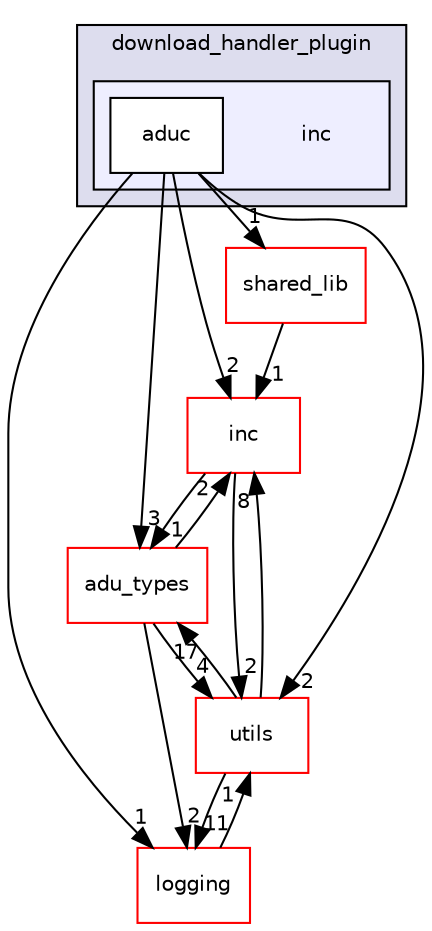 digraph "src/extensions/download_handlers/download_handler_plugin/inc" {
  compound=true
  node [ fontsize="10", fontname="Helvetica"];
  edge [ labelfontsize="10", labelfontname="Helvetica"];
  subgraph clusterdir_3f67ffc1db653de8014ee11d13276b89 {
    graph [ bgcolor="#ddddee", pencolor="black", label="download_handler_plugin" fontname="Helvetica", fontsize="10", URL="dir_3f67ffc1db653de8014ee11d13276b89.html"]
  subgraph clusterdir_66f822e644dd4b5c69ba038279102dfa {
    graph [ bgcolor="#eeeeff", pencolor="black", label="" URL="dir_66f822e644dd4b5c69ba038279102dfa.html"];
    dir_66f822e644dd4b5c69ba038279102dfa [shape=plaintext label="inc"];
    dir_35a7625dd09a79be0acc40a036dbc0a4 [shape=box label="aduc" color="black" fillcolor="white" style="filled" URL="dir_35a7625dd09a79be0acc40a036dbc0a4.html"];
  }
  }
  dir_6bc6ad22483805bbbda55258ad2a62ea [shape=box label="inc" fillcolor="white" style="filled" color="red" URL="dir_6bc6ad22483805bbbda55258ad2a62ea.html"];
  dir_2fa9b52a3673ed0f8fcfc3f4f3ae93e3 [shape=box label="adu_types" fillcolor="white" style="filled" color="red" URL="dir_2fa9b52a3673ed0f8fcfc3f4f3ae93e3.html"];
  dir_b3320b59a4aa4a7431bc8488b87009bf [shape=box label="logging" fillcolor="white" style="filled" color="red" URL="dir_b3320b59a4aa4a7431bc8488b87009bf.html"];
  dir_8d7f4a599028c5844c1d7e3964964518 [shape=box label="shared_lib" fillcolor="white" style="filled" color="red" URL="dir_8d7f4a599028c5844c1d7e3964964518.html"];
  dir_313caf1132e152dd9b58bea13a4052ca [shape=box label="utils" fillcolor="white" style="filled" color="red" URL="dir_313caf1132e152dd9b58bea13a4052ca.html"];
  dir_6bc6ad22483805bbbda55258ad2a62ea->dir_2fa9b52a3673ed0f8fcfc3f4f3ae93e3 [headlabel="1", labeldistance=1.5 headhref="dir_000137_000003.html"];
  dir_6bc6ad22483805bbbda55258ad2a62ea->dir_313caf1132e152dd9b58bea13a4052ca [headlabel="2", labeldistance=1.5 headhref="dir_000137_000154.html"];
  dir_2fa9b52a3673ed0f8fcfc3f4f3ae93e3->dir_6bc6ad22483805bbbda55258ad2a62ea [headlabel="2", labeldistance=1.5 headhref="dir_000003_000137.html"];
  dir_2fa9b52a3673ed0f8fcfc3f4f3ae93e3->dir_b3320b59a4aa4a7431bc8488b87009bf [headlabel="2", labeldistance=1.5 headhref="dir_000003_000143.html"];
  dir_2fa9b52a3673ed0f8fcfc3f4f3ae93e3->dir_313caf1132e152dd9b58bea13a4052ca [headlabel="4", labeldistance=1.5 headhref="dir_000003_000154.html"];
  dir_b3320b59a4aa4a7431bc8488b87009bf->dir_313caf1132e152dd9b58bea13a4052ca [headlabel="1", labeldistance=1.5 headhref="dir_000143_000154.html"];
  dir_8d7f4a599028c5844c1d7e3964964518->dir_6bc6ad22483805bbbda55258ad2a62ea [headlabel="1", labeldistance=1.5 headhref="dir_000119_000137.html"];
  dir_313caf1132e152dd9b58bea13a4052ca->dir_6bc6ad22483805bbbda55258ad2a62ea [headlabel="8", labeldistance=1.5 headhref="dir_000154_000137.html"];
  dir_313caf1132e152dd9b58bea13a4052ca->dir_2fa9b52a3673ed0f8fcfc3f4f3ae93e3 [headlabel="17", labeldistance=1.5 headhref="dir_000154_000003.html"];
  dir_313caf1132e152dd9b58bea13a4052ca->dir_b3320b59a4aa4a7431bc8488b87009bf [headlabel="11", labeldistance=1.5 headhref="dir_000154_000143.html"];
  dir_35a7625dd09a79be0acc40a036dbc0a4->dir_6bc6ad22483805bbbda55258ad2a62ea [headlabel="2", labeldistance=1.5 headhref="dir_000095_000137.html"];
  dir_35a7625dd09a79be0acc40a036dbc0a4->dir_2fa9b52a3673ed0f8fcfc3f4f3ae93e3 [headlabel="3", labeldistance=1.5 headhref="dir_000095_000003.html"];
  dir_35a7625dd09a79be0acc40a036dbc0a4->dir_b3320b59a4aa4a7431bc8488b87009bf [headlabel="1", labeldistance=1.5 headhref="dir_000095_000143.html"];
  dir_35a7625dd09a79be0acc40a036dbc0a4->dir_8d7f4a599028c5844c1d7e3964964518 [headlabel="1", labeldistance=1.5 headhref="dir_000095_000119.html"];
  dir_35a7625dd09a79be0acc40a036dbc0a4->dir_313caf1132e152dd9b58bea13a4052ca [headlabel="2", labeldistance=1.5 headhref="dir_000095_000154.html"];
}
